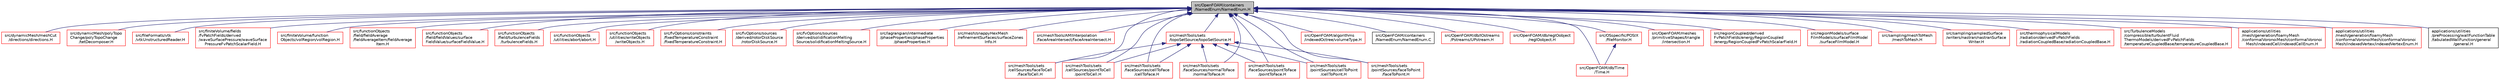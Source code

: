 digraph "src/OpenFOAM/containers/NamedEnum/NamedEnum.H"
{
  bgcolor="transparent";
  edge [fontname="Helvetica",fontsize="10",labelfontname="Helvetica",labelfontsize="10"];
  node [fontname="Helvetica",fontsize="10",shape=record];
  Node70 [label="src/OpenFOAM/containers\l/NamedEnum/NamedEnum.H",height=0.2,width=0.4,color="black", fillcolor="grey75", style="filled", fontcolor="black"];
  Node70 -> Node71 [dir="back",color="midnightblue",fontsize="10",style="solid",fontname="Helvetica"];
  Node71 [label="src/dynamicMesh/meshCut\l/directions/directions.H",height=0.2,width=0.4,color="red",URL="$a00500.html"];
  Node70 -> Node74 [dir="back",color="midnightblue",fontsize="10",style="solid",fontname="Helvetica"];
  Node74 [label="src/dynamicMesh/polyTopo\lChange/polyTopoChange\l/tetDecomposer.H",height=0.2,width=0.4,color="red",URL="$a00848.html"];
  Node70 -> Node76 [dir="back",color="midnightblue",fontsize="10",style="solid",fontname="Helvetica"];
  Node76 [label="src/fileFormats/vtk\l/vtkUnstructuredReader.H",height=0.2,width=0.4,color="red",URL="$a01211.html"];
  Node70 -> Node81 [dir="back",color="midnightblue",fontsize="10",style="solid",fontname="Helvetica"];
  Node81 [label="src/finiteVolume/fields\l/fvPatchFields/derived\l/waveSurfacePressure/waveSurface\lPressureFvPatchScalarField.H",height=0.2,width=0.4,color="red",URL="$a02597.html"];
  Node70 -> Node83 [dir="back",color="midnightblue",fontsize="10",style="solid",fontname="Helvetica"];
  Node83 [label="src/finiteVolume/function\lObjects/volRegion/volRegion.H",height=0.2,width=0.4,color="red",URL="$a03449.html"];
  Node70 -> Node90 [dir="back",color="midnightblue",fontsize="10",style="solid",fontname="Helvetica"];
  Node90 [label="src/functionObjects\l/field/fieldAverage\l/fieldAverageItem/fieldAverage\lItem.H",height=0.2,width=0.4,color="red",URL="$a04592.html"];
  Node70 -> Node95 [dir="back",color="midnightblue",fontsize="10",style="solid",fontname="Helvetica"];
  Node95 [label="src/functionObjects\l/field/fieldValues/surface\lFieldValue/surfaceFieldValue.H",height=0.2,width=0.4,color="red",URL="$a04652.html"];
  Node70 -> Node99 [dir="back",color="midnightblue",fontsize="10",style="solid",fontname="Helvetica"];
  Node99 [label="src/functionObjects\l/field/turbulenceFields\l/turbulenceFields.H",height=0.2,width=0.4,color="red",URL="$a04820.html"];
  Node70 -> Node101 [dir="back",color="midnightblue",fontsize="10",style="solid",fontname="Helvetica"];
  Node101 [label="src/functionObjects\l/utilities/abort/abort.H",height=0.2,width=0.4,color="red",URL="$a04940.html"];
  Node70 -> Node103 [dir="back",color="midnightblue",fontsize="10",style="solid",fontname="Helvetica"];
  Node103 [label="src/functionObjects\l/utilities/writeObjects\l/writeObjects.H",height=0.2,width=0.4,color="red",URL="$a04994.html"];
  Node70 -> Node105 [dir="back",color="midnightblue",fontsize="10",style="solid",fontname="Helvetica"];
  Node105 [label="src/fvOptions/constraints\l/fixedTemperatureConstraint\l/fixedTemperatureConstraint.H",height=0.2,width=0.4,color="red",URL="$a05243.html"];
  Node70 -> Node107 [dir="back",color="midnightblue",fontsize="10",style="solid",fontname="Helvetica"];
  Node107 [label="src/fvOptions/sources\l/derived/rotorDiskSource\l/rotorDiskSource.H",height=0.2,width=0.4,color="red",URL="$a05375.html"];
  Node70 -> Node118 [dir="back",color="midnightblue",fontsize="10",style="solid",fontname="Helvetica"];
  Node118 [label="src/fvOptions/sources\l/derived/solidificationMelting\lSource/solidificationMeltingSource.H",height=0.2,width=0.4,color="red",URL="$a05408.html"];
  Node70 -> Node121 [dir="back",color="midnightblue",fontsize="10",style="solid",fontname="Helvetica"];
  Node121 [label="src/lagrangian/intermediate\l/phaseProperties/phaseProperties\l/phaseProperties.H",height=0.2,width=0.4,color="red",URL="$a06191.html"];
  Node70 -> Node143 [dir="back",color="midnightblue",fontsize="10",style="solid",fontname="Helvetica"];
  Node143 [label="src/mesh/snappyHexMesh\l/refinementSurfaces/surfaceZones\lInfo.H",height=0.2,width=0.4,color="red",URL="$a07778.html"];
  Node70 -> Node181 [dir="back",color="midnightblue",fontsize="10",style="solid",fontname="Helvetica"];
  Node181 [label="src/meshTools/AMIInterpolation\l/faceAreaIntersect/faceAreaIntersect.H",height=0.2,width=0.4,color="red",URL="$a07988.html"];
  Node70 -> Node487 [dir="back",color="midnightblue",fontsize="10",style="solid",fontname="Helvetica"];
  Node487 [label="src/meshTools/sets\l/cellSources/faceToCell\l/faceToCell.H",height=0.2,width=0.4,color="red",URL="$a08573.html"];
  Node70 -> Node489 [dir="back",color="midnightblue",fontsize="10",style="solid",fontname="Helvetica"];
  Node489 [label="src/meshTools/sets\l/cellSources/pointToCell\l/pointToCell.H",height=0.2,width=0.4,color="red",URL="$a08612.html"];
  Node70 -> Node492 [dir="back",color="midnightblue",fontsize="10",style="solid",fontname="Helvetica"];
  Node492 [label="src/meshTools/sets\l/faceSources/cellToFace\l/cellToFace.H",height=0.2,width=0.4,color="red",URL="$a08678.html"];
  Node70 -> Node494 [dir="back",color="midnightblue",fontsize="10",style="solid",fontname="Helvetica"];
  Node494 [label="src/meshTools/sets\l/faceSources/normalToFace\l/normalToFace.H",height=0.2,width=0.4,color="red",URL="$a08696.html"];
  Node70 -> Node496 [dir="back",color="midnightblue",fontsize="10",style="solid",fontname="Helvetica"];
  Node496 [label="src/meshTools/sets\l/faceSources/pointToFace\l/pointToFace.H",height=0.2,width=0.4,color="red",URL="$a08708.html"];
  Node70 -> Node498 [dir="back",color="midnightblue",fontsize="10",style="solid",fontname="Helvetica"];
  Node498 [label="src/meshTools/sets\l/pointSources/cellToPoint\l/cellToPoint.H",height=0.2,width=0.4,color="red",URL="$a08762.html"];
  Node70 -> Node500 [dir="back",color="midnightblue",fontsize="10",style="solid",fontname="Helvetica"];
  Node500 [label="src/meshTools/sets\l/pointSources/faceToPoint\l/faceToPoint.H",height=0.2,width=0.4,color="red",URL="$a08768.html"];
  Node70 -> Node502 [dir="back",color="midnightblue",fontsize="10",style="solid",fontname="Helvetica"];
  Node502 [label="src/meshTools/sets\l/topoSetSource/topoSetSource.H",height=0.2,width=0.4,color="red",URL="$a08852.html"];
  Node502 -> Node487 [dir="back",color="midnightblue",fontsize="10",style="solid",fontname="Helvetica"];
  Node502 -> Node489 [dir="back",color="midnightblue",fontsize="10",style="solid",fontname="Helvetica"];
  Node502 -> Node492 [dir="back",color="midnightblue",fontsize="10",style="solid",fontname="Helvetica"];
  Node502 -> Node494 [dir="back",color="midnightblue",fontsize="10",style="solid",fontname="Helvetica"];
  Node502 -> Node496 [dir="back",color="midnightblue",fontsize="10",style="solid",fontname="Helvetica"];
  Node502 -> Node498 [dir="back",color="midnightblue",fontsize="10",style="solid",fontname="Helvetica"];
  Node502 -> Node500 [dir="back",color="midnightblue",fontsize="10",style="solid",fontname="Helvetica"];
  Node70 -> Node584 [dir="back",color="midnightblue",fontsize="10",style="solid",fontname="Helvetica"];
  Node584 [label="src/OpenFOAM/algorithms\l/indexedOctree/volumeType.H",height=0.2,width=0.4,color="red",URL="$a09101.html"];
  Node70 -> Node696 [dir="back",color="midnightblue",fontsize="10",style="solid",fontname="Helvetica"];
  Node696 [label="src/OpenFOAM/containers\l/NamedEnum/NamedEnum.C",height=0.2,width=0.4,color="black",URL="$a09482.html"];
  Node70 -> Node697 [dir="back",color="midnightblue",fontsize="10",style="solid",fontname="Helvetica"];
  Node697 [label="src/OpenFOAM/db/IOstreams\l/Pstreams/UPstream.H",height=0.2,width=0.4,color="red",URL="$a09890.html"];
  Node70 -> Node4703 [dir="back",color="midnightblue",fontsize="10",style="solid",fontname="Helvetica"];
  Node4703 [label="src/OpenFOAM/db/regIOobject\l/regIOobject.H",height=0.2,width=0.4,color="red",URL="$a09977.html"];
  Node70 -> Node4358 [dir="back",color="midnightblue",fontsize="10",style="solid",fontname="Helvetica"];
  Node4358 [label="src/OpenFOAM/db/Time\l/Time.H",height=0.2,width=0.4,color="red",URL="$a10025.html"];
  Node70 -> Node4991 [dir="back",color="midnightblue",fontsize="10",style="solid",fontname="Helvetica"];
  Node4991 [label="src/OpenFOAM/meshes\l/primitiveShapes/triangle\l/intersection.H",height=0.2,width=0.4,color="red",URL="$a12869.html"];
  Node70 -> Node4996 [dir="back",color="midnightblue",fontsize="10",style="solid",fontname="Helvetica"];
  Node4996 [label="src/OSspecific/POSIX\l/fileMonitor.H",height=0.2,width=0.4,color="red",URL="$a13754.html"];
  Node4996 -> Node4358 [dir="back",color="midnightblue",fontsize="10",style="solid",fontname="Helvetica"];
  Node70 -> Node431 [dir="back",color="midnightblue",fontsize="10",style="solid",fontname="Helvetica"];
  Node431 [label="src/regionCoupled/derived\lFvPatchFields/energyRegionCoupled\l/energyRegionCoupledFvPatchScalarField.H",height=0.2,width=0.4,color="red",URL="$a14060.html"];
  Node70 -> Node325 [dir="back",color="midnightblue",fontsize="10",style="solid",fontname="Helvetica"];
  Node325 [label="src/regionModels/surface\lFilmModels/surfaceFilmModel\l/surfaceFilmModel.H",height=0.2,width=0.4,color="red",URL="$a14447.html"];
  Node70 -> Node454 [dir="back",color="midnightblue",fontsize="10",style="solid",fontname="Helvetica"];
  Node454 [label="src/sampling/meshToMesh\l/meshToMesh.H",height=0.2,width=0.4,color="red",URL="$a14909.html"];
  Node70 -> Node4070 [dir="back",color="midnightblue",fontsize="10",style="solid",fontname="Helvetica"];
  Node4070 [label="src/sampling/sampledSurface\l/writers/nastran/nastranSurface\lWriter.H",height=0.2,width=0.4,color="red",URL="$a15209.html"];
  Node70 -> Node3760 [dir="back",color="midnightblue",fontsize="10",style="solid",fontname="Helvetica"];
  Node3760 [label="src/thermophysicalModels\l/radiation/derivedFvPatchFields\l/radiationCoupledBase/radiationCoupledBase.H",height=0.2,width=0.4,color="red",URL="$a16376.html"];
  Node70 -> Node3761 [dir="back",color="midnightblue",fontsize="10",style="solid",fontname="Helvetica"];
  Node3761 [label="src/TurbulenceModels\l/compressible/turbulentFluid\lThermoModels/derivedFvPatchFields\l/temperatureCoupledBase/temperatureCoupledBase.H",height=0.2,width=0.4,color="red",URL="$a17600.html"];
  Node70 -> Node4997 [dir="back",color="midnightblue",fontsize="10",style="solid",fontname="Helvetica"];
  Node4997 [label="applications/utilities\l/mesh/generation/foamyMesh\l/conformalVoronoiMesh/conformalVoronoi\lMesh/indexedCell/indexedCellEnum.H",height=0.2,width=0.4,color="red",URL="$a18677.html"];
  Node70 -> Node4998 [dir="back",color="midnightblue",fontsize="10",style="solid",fontname="Helvetica"];
  Node4998 [label="applications/utilities\l/mesh/generation/foamyMesh\l/conformalVoronoiMesh/conformalVoronoi\lMesh/indexedVertex/indexedVertexEnum.H",height=0.2,width=0.4,color="red",URL="$a18698.html"];
  Node70 -> Node3345 [dir="back",color="midnightblue",fontsize="10",style="solid",fontname="Helvetica"];
  Node3345 [label="applications/utilities\l/preProcessing/wallFunctionTable\l/tabulatedWallFunction/general\l/general.H",height=0.2,width=0.4,color="black",URL="$a41804.html"];
}
